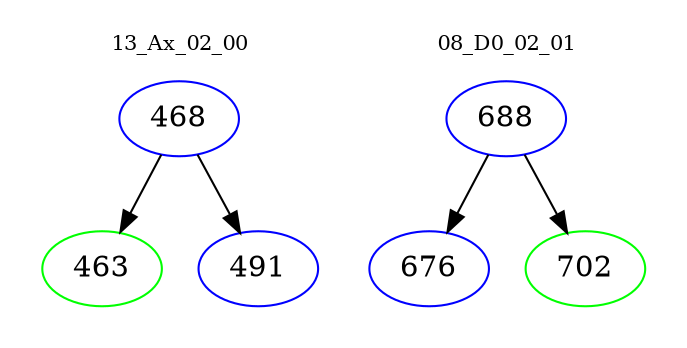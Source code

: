 digraph{
subgraph cluster_0 {
color = white
label = "13_Ax_02_00";
fontsize=10;
T0_468 [label="468", color="blue"]
T0_468 -> T0_463 [color="black"]
T0_463 [label="463", color="green"]
T0_468 -> T0_491 [color="black"]
T0_491 [label="491", color="blue"]
}
subgraph cluster_1 {
color = white
label = "08_D0_02_01";
fontsize=10;
T1_688 [label="688", color="blue"]
T1_688 -> T1_676 [color="black"]
T1_676 [label="676", color="blue"]
T1_688 -> T1_702 [color="black"]
T1_702 [label="702", color="green"]
}
}
